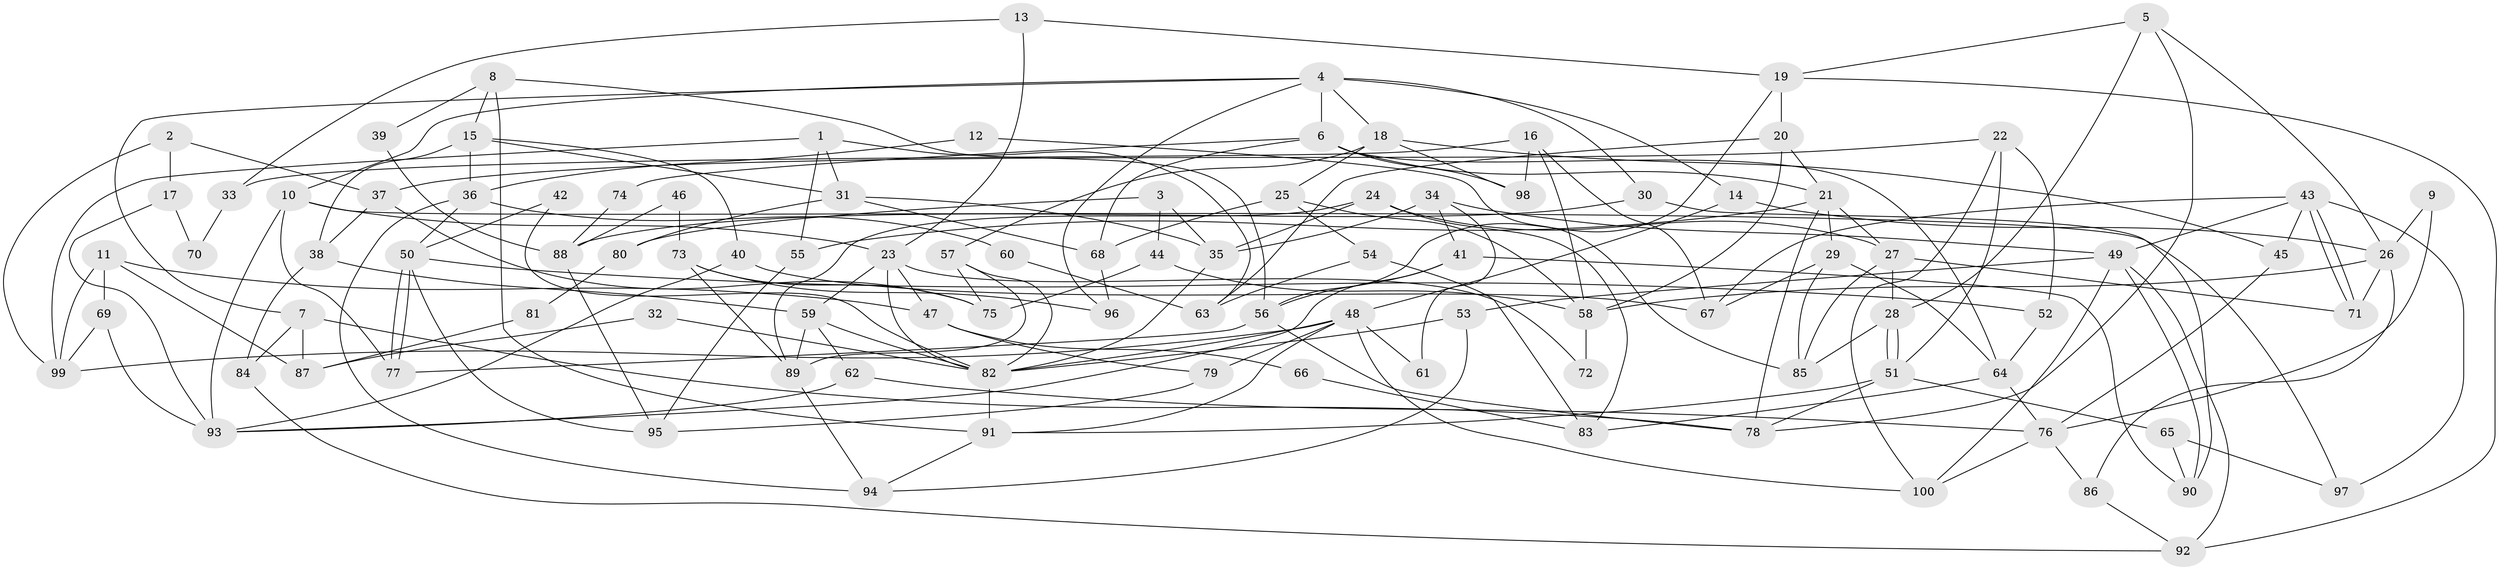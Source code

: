 // coarse degree distribution, {6: 0.16666666666666666, 3: 0.11666666666666667, 10: 0.016666666666666666, 4: 0.18333333333333332, 5: 0.26666666666666666, 2: 0.06666666666666667, 7: 0.08333333333333333, 8: 0.08333333333333333, 12: 0.016666666666666666}
// Generated by graph-tools (version 1.1) at 2025/42/03/06/25 10:42:00]
// undirected, 100 vertices, 200 edges
graph export_dot {
graph [start="1"]
  node [color=gray90,style=filled];
  1;
  2;
  3;
  4;
  5;
  6;
  7;
  8;
  9;
  10;
  11;
  12;
  13;
  14;
  15;
  16;
  17;
  18;
  19;
  20;
  21;
  22;
  23;
  24;
  25;
  26;
  27;
  28;
  29;
  30;
  31;
  32;
  33;
  34;
  35;
  36;
  37;
  38;
  39;
  40;
  41;
  42;
  43;
  44;
  45;
  46;
  47;
  48;
  49;
  50;
  51;
  52;
  53;
  54;
  55;
  56;
  57;
  58;
  59;
  60;
  61;
  62;
  63;
  64;
  65;
  66;
  67;
  68;
  69;
  70;
  71;
  72;
  73;
  74;
  75;
  76;
  77;
  78;
  79;
  80;
  81;
  82;
  83;
  84;
  85;
  86;
  87;
  88;
  89;
  90;
  91;
  92;
  93;
  94;
  95;
  96;
  97;
  98;
  99;
  100;
  1 -- 31;
  1 -- 99;
  1 -- 55;
  1 -- 63;
  2 -- 37;
  2 -- 99;
  2 -- 17;
  3 -- 35;
  3 -- 44;
  3 -- 80;
  4 -- 18;
  4 -- 10;
  4 -- 6;
  4 -- 7;
  4 -- 14;
  4 -- 30;
  4 -- 96;
  5 -- 26;
  5 -- 28;
  5 -- 19;
  5 -- 78;
  6 -- 64;
  6 -- 21;
  6 -- 68;
  6 -- 74;
  6 -- 98;
  7 -- 78;
  7 -- 84;
  7 -- 87;
  8 -- 56;
  8 -- 91;
  8 -- 15;
  8 -- 39;
  9 -- 26;
  9 -- 76;
  10 -- 77;
  10 -- 93;
  10 -- 23;
  10 -- 97;
  11 -- 47;
  11 -- 69;
  11 -- 87;
  11 -- 99;
  12 -- 36;
  12 -- 85;
  13 -- 23;
  13 -- 19;
  13 -- 33;
  14 -- 48;
  14 -- 26;
  15 -- 31;
  15 -- 36;
  15 -- 38;
  15 -- 40;
  16 -- 67;
  16 -- 58;
  16 -- 33;
  16 -- 98;
  17 -- 93;
  17 -- 70;
  18 -- 98;
  18 -- 45;
  18 -- 25;
  18 -- 57;
  19 -- 56;
  19 -- 20;
  19 -- 92;
  20 -- 63;
  20 -- 21;
  20 -- 58;
  21 -- 27;
  21 -- 29;
  21 -- 55;
  21 -- 78;
  22 -- 100;
  22 -- 51;
  22 -- 37;
  22 -- 52;
  23 -- 59;
  23 -- 47;
  23 -- 72;
  23 -- 82;
  24 -- 27;
  24 -- 89;
  24 -- 35;
  24 -- 83;
  25 -- 58;
  25 -- 54;
  25 -- 68;
  26 -- 71;
  26 -- 58;
  26 -- 86;
  27 -- 85;
  27 -- 28;
  27 -- 71;
  28 -- 51;
  28 -- 51;
  28 -- 85;
  29 -- 67;
  29 -- 64;
  29 -- 85;
  30 -- 90;
  30 -- 88;
  31 -- 35;
  31 -- 68;
  31 -- 80;
  32 -- 82;
  32 -- 87;
  33 -- 70;
  34 -- 49;
  34 -- 35;
  34 -- 41;
  34 -- 61;
  35 -- 82;
  36 -- 94;
  36 -- 50;
  36 -- 60;
  37 -- 38;
  37 -- 75;
  38 -- 84;
  38 -- 59;
  39 -- 88;
  40 -- 93;
  40 -- 67;
  41 -- 90;
  41 -- 56;
  41 -- 93;
  42 -- 50;
  42 -- 82;
  43 -- 49;
  43 -- 71;
  43 -- 71;
  43 -- 45;
  43 -- 67;
  43 -- 97;
  44 -- 58;
  44 -- 75;
  45 -- 76;
  46 -- 73;
  46 -- 88;
  47 -- 79;
  47 -- 66;
  48 -- 82;
  48 -- 91;
  48 -- 61;
  48 -- 79;
  48 -- 99;
  48 -- 100;
  49 -- 53;
  49 -- 100;
  49 -- 90;
  49 -- 92;
  50 -- 77;
  50 -- 77;
  50 -- 52;
  50 -- 95;
  51 -- 78;
  51 -- 65;
  51 -- 91;
  52 -- 64;
  53 -- 82;
  53 -- 94;
  54 -- 83;
  54 -- 63;
  55 -- 95;
  56 -- 78;
  56 -- 77;
  57 -- 82;
  57 -- 75;
  57 -- 89;
  58 -- 72;
  59 -- 89;
  59 -- 62;
  59 -- 82;
  60 -- 63;
  62 -- 76;
  62 -- 93;
  64 -- 76;
  64 -- 83;
  65 -- 97;
  65 -- 90;
  66 -- 83;
  68 -- 96;
  69 -- 93;
  69 -- 99;
  73 -- 75;
  73 -- 96;
  73 -- 89;
  74 -- 88;
  76 -- 86;
  76 -- 100;
  79 -- 95;
  80 -- 81;
  81 -- 87;
  82 -- 91;
  84 -- 92;
  86 -- 92;
  88 -- 95;
  89 -- 94;
  91 -- 94;
}
